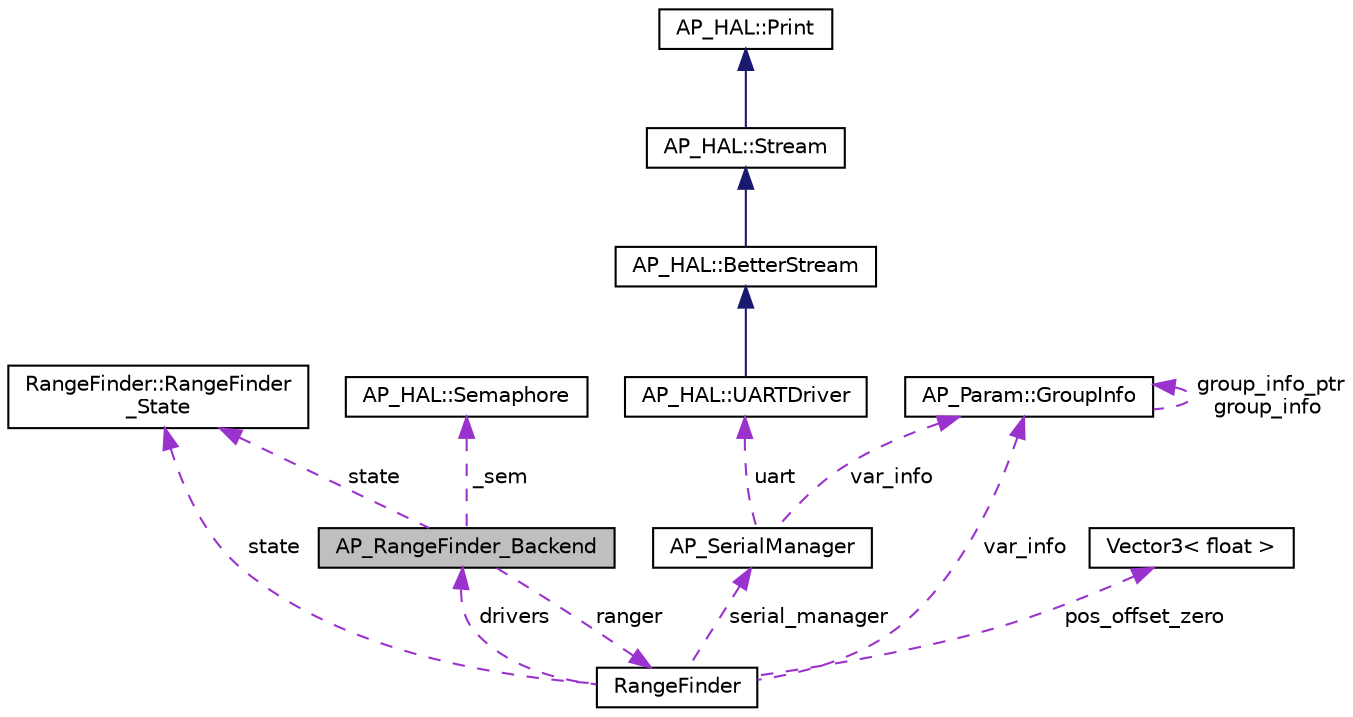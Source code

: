 digraph "AP_RangeFinder_Backend"
{
 // INTERACTIVE_SVG=YES
  edge [fontname="Helvetica",fontsize="10",labelfontname="Helvetica",labelfontsize="10"];
  node [fontname="Helvetica",fontsize="10",shape=record];
  Node1 [label="AP_RangeFinder_Backend",height=0.2,width=0.4,color="black", fillcolor="grey75", style="filled", fontcolor="black"];
  Node2 -> Node1 [dir="back",color="darkorchid3",fontsize="10",style="dashed",label=" state" ,fontname="Helvetica"];
  Node2 [label="RangeFinder::RangeFinder\l_State",height=0.2,width=0.4,color="black", fillcolor="white", style="filled",URL="$structRangeFinder_1_1RangeFinder__State.html"];
  Node3 -> Node1 [dir="back",color="darkorchid3",fontsize="10",style="dashed",label=" _sem" ,fontname="Helvetica"];
  Node3 [label="AP_HAL::Semaphore",height=0.2,width=0.4,color="black", fillcolor="white", style="filled",URL="$classAP__HAL_1_1Semaphore.html"];
  Node4 -> Node1 [dir="back",color="darkorchid3",fontsize="10",style="dashed",label=" ranger" ,fontname="Helvetica"];
  Node4 [label="RangeFinder",height=0.2,width=0.4,color="black", fillcolor="white", style="filled",URL="$classRangeFinder.html"];
  Node5 -> Node4 [dir="back",color="darkorchid3",fontsize="10",style="dashed",label=" serial_manager" ,fontname="Helvetica"];
  Node5 [label="AP_SerialManager",height=0.2,width=0.4,color="black", fillcolor="white", style="filled",URL="$classAP__SerialManager.html"];
  Node6 -> Node5 [dir="back",color="darkorchid3",fontsize="10",style="dashed",label=" uart" ,fontname="Helvetica"];
  Node6 [label="AP_HAL::UARTDriver",height=0.2,width=0.4,color="black", fillcolor="white", style="filled",URL="$classAP__HAL_1_1UARTDriver.html"];
  Node7 -> Node6 [dir="back",color="midnightblue",fontsize="10",style="solid",fontname="Helvetica"];
  Node7 [label="AP_HAL::BetterStream",height=0.2,width=0.4,color="black", fillcolor="white", style="filled",URL="$classAP__HAL_1_1BetterStream.html"];
  Node8 -> Node7 [dir="back",color="midnightblue",fontsize="10",style="solid",fontname="Helvetica"];
  Node8 [label="AP_HAL::Stream",height=0.2,width=0.4,color="black", fillcolor="white", style="filled",URL="$classAP__HAL_1_1Stream.html"];
  Node9 -> Node8 [dir="back",color="midnightblue",fontsize="10",style="solid",fontname="Helvetica"];
  Node9 [label="AP_HAL::Print",height=0.2,width=0.4,color="black", fillcolor="white", style="filled",URL="$classAP__HAL_1_1Print.html"];
  Node10 -> Node5 [dir="back",color="darkorchid3",fontsize="10",style="dashed",label=" var_info" ,fontname="Helvetica"];
  Node10 [label="AP_Param::GroupInfo",height=0.2,width=0.4,color="black", fillcolor="white", style="filled",URL="$structAP__Param_1_1GroupInfo.html"];
  Node10 -> Node10 [dir="back",color="darkorchid3",fontsize="10",style="dashed",label=" group_info_ptr\ngroup_info" ,fontname="Helvetica"];
  Node2 -> Node4 [dir="back",color="darkorchid3",fontsize="10",style="dashed",label=" state" ,fontname="Helvetica"];
  Node10 -> Node4 [dir="back",color="darkorchid3",fontsize="10",style="dashed",label=" var_info" ,fontname="Helvetica"];
  Node11 -> Node4 [dir="back",color="darkorchid3",fontsize="10",style="dashed",label=" pos_offset_zero" ,fontname="Helvetica"];
  Node11 [label="Vector3\< float \>",height=0.2,width=0.4,color="black", fillcolor="white", style="filled",URL="$classVector3.html"];
  Node1 -> Node4 [dir="back",color="darkorchid3",fontsize="10",style="dashed",label=" drivers" ,fontname="Helvetica"];
}
